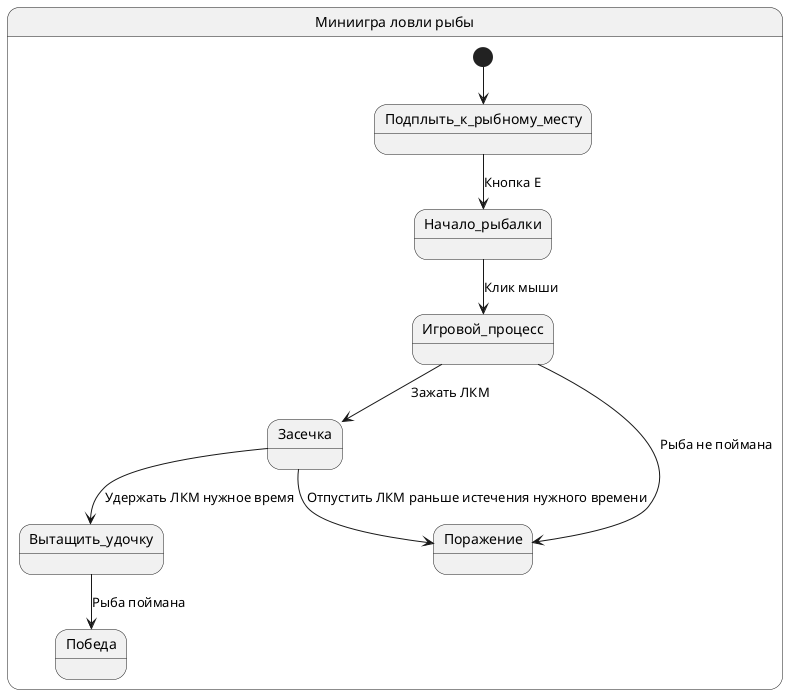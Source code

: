 @startuml
state "Миниигра ловли рыбы" as Fishing {
  [*] --> Подплыть_к_рыбному_месту
  Подплыть_к_рыбному_месту --> Начало_рыбалки : Кнопка Е
  Начало_рыбалки --> Игровой_процесс : Клик мыши
  Игровой_процесс --> Засечка : Зажать ЛКМ
  Засечка --> Вытащить_удочку : Удержать ЛКМ нужное время
  Засечка --> Поражение : Отпустить ЛКМ раньше истечения нужного времени
  Вытащить_удочку --> Победа : Рыба поймана
  Игровой_процесс --> Поражение : Рыба не поймана
}
@enduml